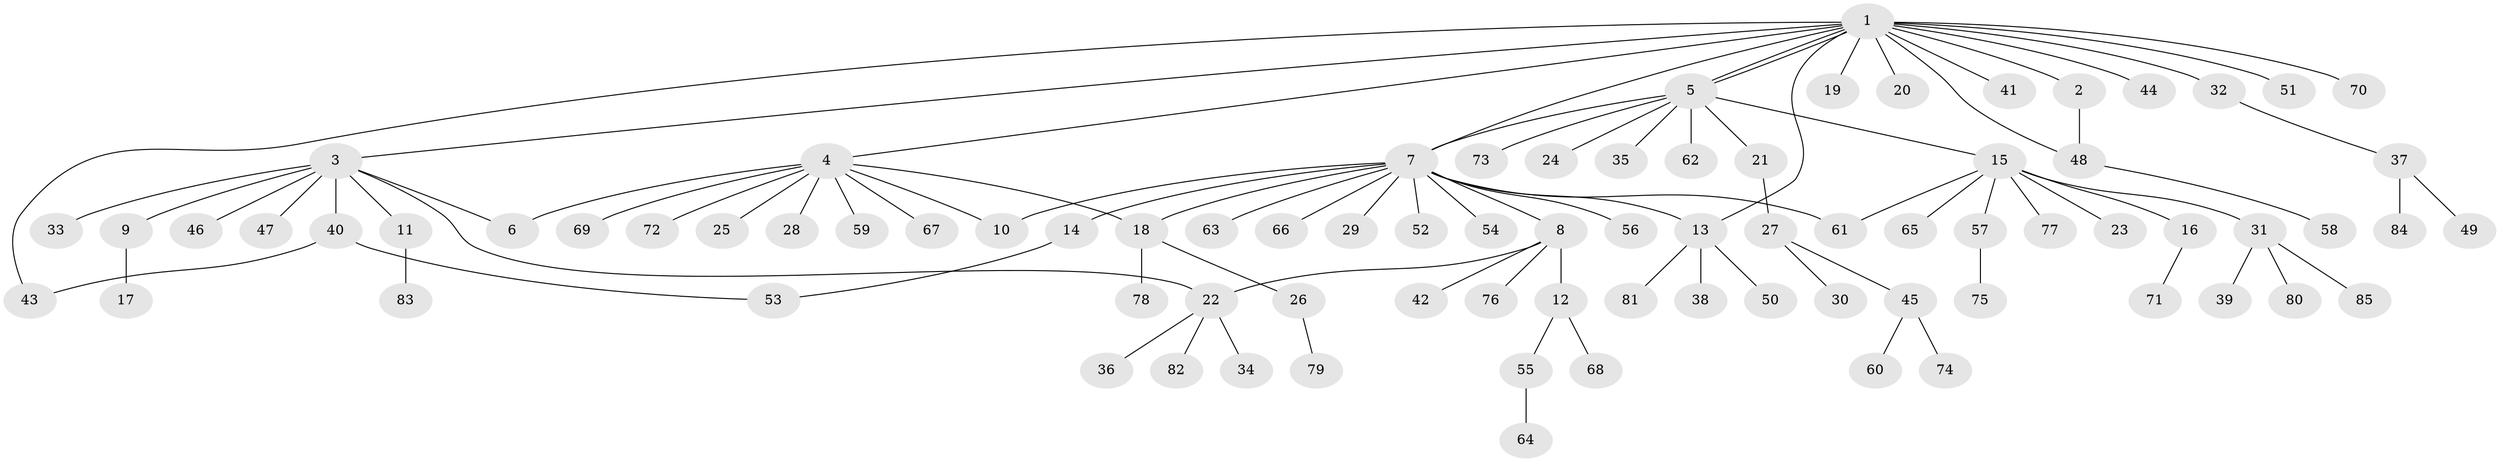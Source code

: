 // coarse degree distribution, {15: 0.029411764705882353, 2: 0.20588235294117646, 5: 0.058823529411764705, 9: 0.029411764705882353, 6: 0.029411764705882353, 8: 0.029411764705882353, 1: 0.5882352941176471, 4: 0.029411764705882353}
// Generated by graph-tools (version 1.1) at 2025/18/03/04/25 18:18:24]
// undirected, 85 vertices, 95 edges
graph export_dot {
graph [start="1"]
  node [color=gray90,style=filled];
  1;
  2;
  3;
  4;
  5;
  6;
  7;
  8;
  9;
  10;
  11;
  12;
  13;
  14;
  15;
  16;
  17;
  18;
  19;
  20;
  21;
  22;
  23;
  24;
  25;
  26;
  27;
  28;
  29;
  30;
  31;
  32;
  33;
  34;
  35;
  36;
  37;
  38;
  39;
  40;
  41;
  42;
  43;
  44;
  45;
  46;
  47;
  48;
  49;
  50;
  51;
  52;
  53;
  54;
  55;
  56;
  57;
  58;
  59;
  60;
  61;
  62;
  63;
  64;
  65;
  66;
  67;
  68;
  69;
  70;
  71;
  72;
  73;
  74;
  75;
  76;
  77;
  78;
  79;
  80;
  81;
  82;
  83;
  84;
  85;
  1 -- 2;
  1 -- 3;
  1 -- 4;
  1 -- 5;
  1 -- 5;
  1 -- 7;
  1 -- 13;
  1 -- 19;
  1 -- 20;
  1 -- 32;
  1 -- 41;
  1 -- 43;
  1 -- 44;
  1 -- 48;
  1 -- 51;
  1 -- 70;
  2 -- 48;
  3 -- 6;
  3 -- 9;
  3 -- 11;
  3 -- 22;
  3 -- 33;
  3 -- 40;
  3 -- 46;
  3 -- 47;
  4 -- 6;
  4 -- 10;
  4 -- 18;
  4 -- 25;
  4 -- 28;
  4 -- 59;
  4 -- 67;
  4 -- 69;
  4 -- 72;
  5 -- 7;
  5 -- 15;
  5 -- 21;
  5 -- 24;
  5 -- 35;
  5 -- 62;
  5 -- 73;
  7 -- 8;
  7 -- 10;
  7 -- 13;
  7 -- 14;
  7 -- 18;
  7 -- 29;
  7 -- 52;
  7 -- 54;
  7 -- 56;
  7 -- 61;
  7 -- 63;
  7 -- 66;
  8 -- 12;
  8 -- 22;
  8 -- 42;
  8 -- 76;
  9 -- 17;
  11 -- 83;
  12 -- 55;
  12 -- 68;
  13 -- 38;
  13 -- 50;
  13 -- 81;
  14 -- 53;
  15 -- 16;
  15 -- 23;
  15 -- 31;
  15 -- 57;
  15 -- 61;
  15 -- 65;
  15 -- 77;
  16 -- 71;
  18 -- 26;
  18 -- 78;
  21 -- 27;
  22 -- 34;
  22 -- 36;
  22 -- 82;
  26 -- 79;
  27 -- 30;
  27 -- 45;
  31 -- 39;
  31 -- 80;
  31 -- 85;
  32 -- 37;
  37 -- 49;
  37 -- 84;
  40 -- 43;
  40 -- 53;
  45 -- 60;
  45 -- 74;
  48 -- 58;
  55 -- 64;
  57 -- 75;
}

